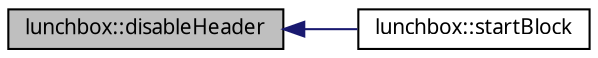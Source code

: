 digraph "lunchbox::disableHeader"
{
  edge [fontname="Sans",fontsize="10",labelfontname="Sans",labelfontsize="10"];
  node [fontname="Sans",fontsize="10",shape=record];
  rankdir="LR";
  Node1 [label="lunchbox::disableHeader",height=0.2,width=0.4,color="black", fillcolor="grey75", style="filled" fontcolor="black"];
  Node1 -> Node2 [dir="back",color="midnightblue",fontsize="10",style="solid",fontname="Sans"];
  Node2 [label="lunchbox::startBlock",height=0.2,width=0.4,color="black", fillcolor="white", style="filled",URL="$namespacelunchbox.html#a42683bd6e840eaf1d77531a31e786f73",tooltip="Indent, disable flush and header for block printing. "];
}
